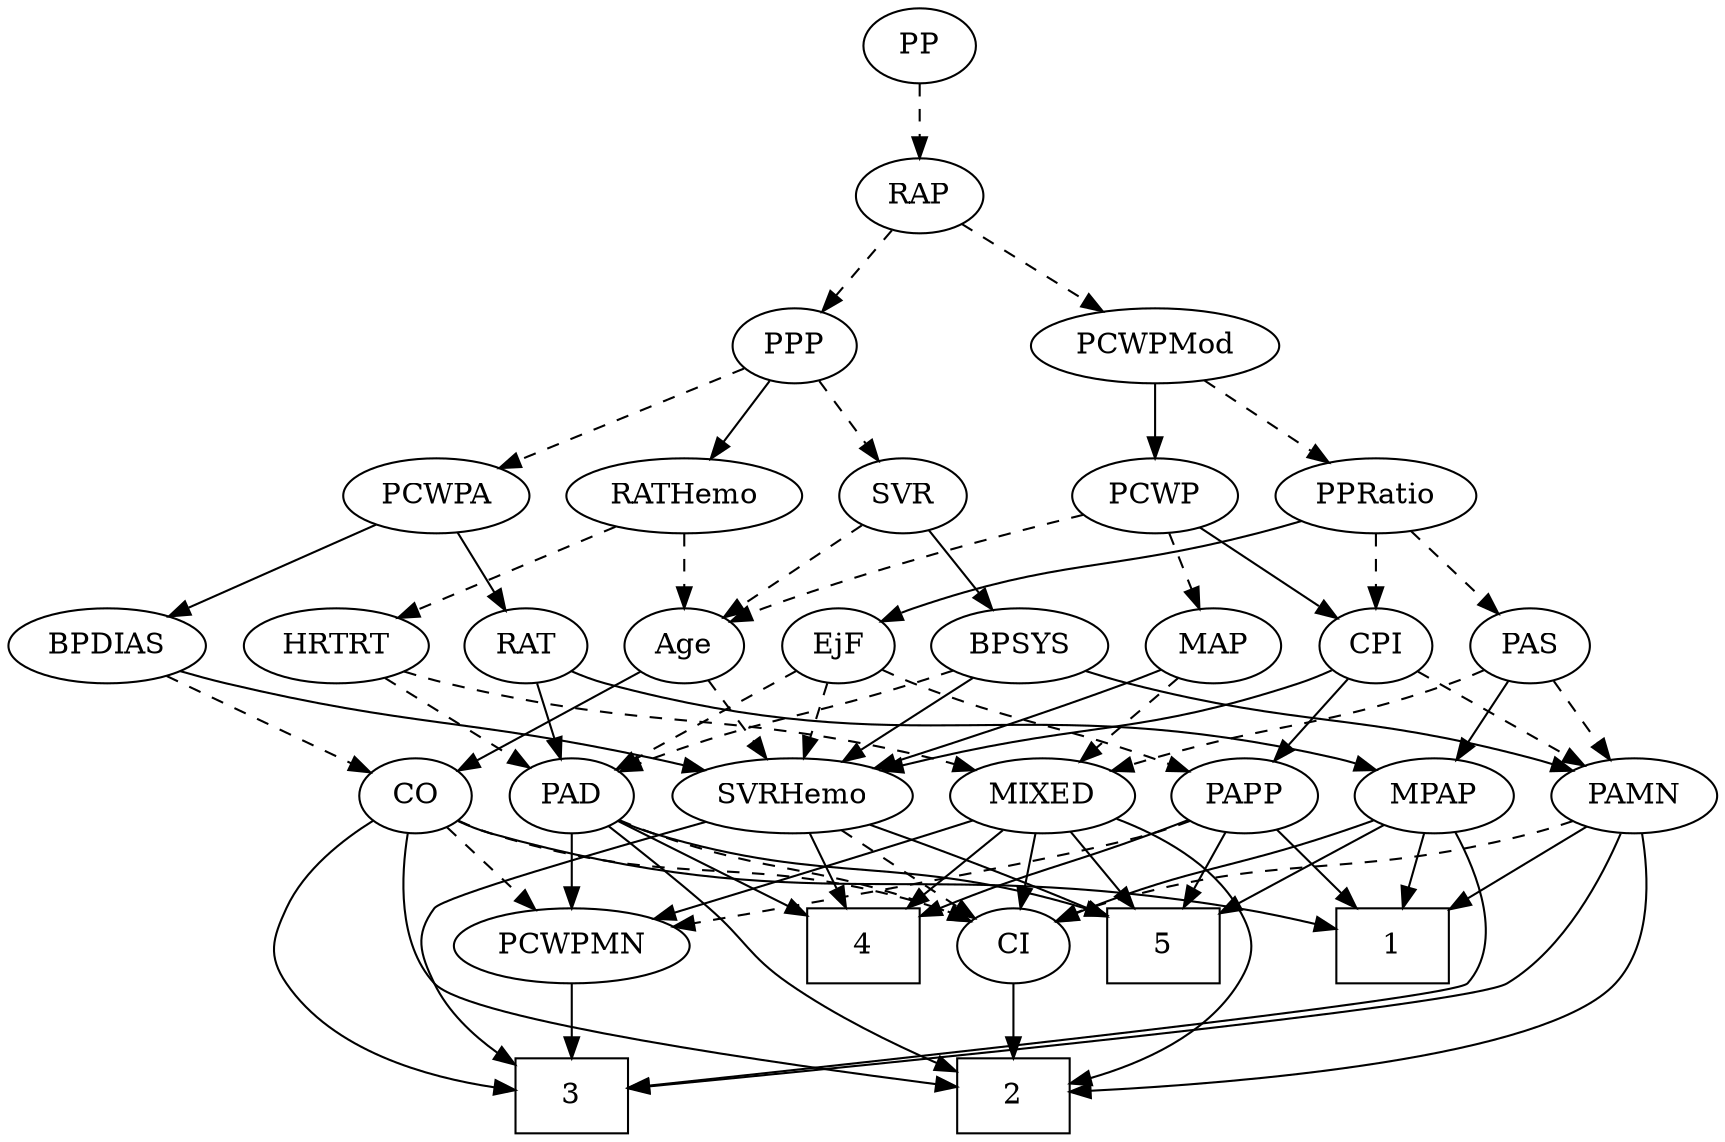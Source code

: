 strict digraph {
	graph [bb="0,0,718.4,540"];
	node [label="\N"];
	1	[height=0.5,
		pos="131.4,90",
		shape=box,
		width=0.75];
	2	[height=0.5,
		pos="313.4,18",
		shape=box,
		width=0.75];
	3	[height=0.5,
		pos="480.4,18",
		shape=box,
		width=0.75];
	4	[height=0.5,
		pos="385.4,90",
		shape=box,
		width=0.75];
	5	[height=0.5,
		pos="203.4,90",
		shape=box,
		width=0.75];
	Age	[height=0.5,
		pos="691.4,234",
		width=0.75];
	CO	[height=0.5,
		pos="596.4,162",
		width=0.75];
	Age -> CO	[pos="e,614.03,175.99 673.97,220.16 659.47,209.47 638.6,194.1 622.17,181.99",
		style=solid];
	SVRHemo	[height=0.5,
		pos="484.4,162",
		width=1.3902];
	Age -> SVRHemo	[pos="e,523.3,173.37 670.29,222.43 665.45,220.18 660.29,217.9 655.4,216 614.93,200.26 567.7,185.92 533.14,176.13",
		style=dashed];
	EjF	[height=0.5,
		pos="344.4,234",
		width=0.75];
	PAD	[height=0.5,
		pos="387.4,162",
		width=0.79437];
	EjF -> PAD	[pos="e,377.38,179.31 354.15,217.12 359.47,208.47 366.16,197.58 372.14,187.83",
		style=dashed];
	EjF -> SVRHemo	[pos="e,456.27,177.06 365.36,222.52 386.89,211.75 420.87,194.76 447.03,181.69",
		style=dashed];
	PAPP	[height=0.5,
		pos="210.4,162",
		width=0.88464];
	EjF -> PAPP	[pos="e,233.08,174.85 323.75,222.22 302.01,210.86 267.49,192.83 242.25,179.64",
		style=dashed];
	RAP	[height=0.5,
		pos="390.4,450",
		width=0.77632];
	PCWPMod	[height=0.5,
		pos="342.4,378",
		width=1.4443];
	RAP -> PCWPMod	[pos="e,353.91,395.8 379.5,433.12 373.66,424.59 366.32,413.89 359.71,404.25",
		style=dashed];
	PPP	[height=0.5,
		pos="492.4,378",
		width=0.75];
	RAP -> PPP	[pos="e,474.15,391.52 409.11,436.16 425.02,425.24 448.06,409.43 465.88,397.2",
		style=dashed];
	MIXED	[height=0.5,
		pos="300.4,162",
		width=1.1193];
	MIXED -> 2	[pos="e,297.79,36.226 290.64,144.47 281.31,126.51 269.7,97.017 277.4,72 280.41,62.215 285.9,52.616 291.71,44.334",
		style=solid];
	MIXED -> 4	[pos="e,364.6,108.13 318.84,145.81 329.9,136.71 344.19,124.94 356.69,114.64",
		style=solid];
	MIXED -> 5	[pos="e,227.01,108.04 279.83,146.15 266.9,136.83 249.96,124.61 235.32,114.04",
		style=solid];
	PCWPMN	[height=0.5,
		pos="480.4,90",
		width=1.3902];
	MIXED -> PCWPMN	[pos="e,447.74,103.7 329.72,149.6 359.18,138.14 404.9,120.36 438.25,107.39",
		style=solid];
	CI	[height=0.5,
		pos="313.4,90",
		width=0.75];
	MIXED -> CI	[pos="e,310.19,108.28 303.54,144.05 304.98,136.35 306.71,127.03 308.31,118.36",
		style=solid];
	MPAP	[height=0.5,
		pos="125.4,162",
		width=0.97491];
	MPAP -> 1	[pos="e,129.93,108.1 126.88,143.7 127.54,135.98 128.34,126.71 129.07,118.11",
		style=solid];
	MPAP -> 3	[pos="e,453.25,22.497 111.87,145.37 96.845,126.05 76.967,93.14 95.397,72 98.258,68.718 347.03,36.243 443.11,23.809",
		style=solid];
	MPAP -> 5	[pos="e,184.31,108.13 142.32,145.81 152.37,136.79 165.33,125.16 176.73,114.93",
		style=solid];
	MPAP -> CI	[pos="e,290.16,99.423 152.83,150.32 158.31,148.21 164.03,146.02 169.4,144 207.41,129.66 251.24,113.6 280.47,102.95",
		style=solid];
	BPSYS	[height=0.5,
		pos="427.4,234",
		width=1.0471];
	BPSYS -> PAD	[pos="e,396.81,179.47 417.92,216.41 413.14,208.04 407.23,197.71 401.89,188.37",
		style=dashed];
	PAMN	[height=0.5,
		pos="36.397,162",
		width=1.011];
	BPSYS -> PAMN	[pos="e,63.189,174.33 399.38,221.69 393.21,219.53 386.64,217.49 380.4,216 250.18,185.04 211.39,211.88 81.397,180 78.583,179.31 75.706,\
178.49 72.834,177.6",
		style=solid];
	BPSYS -> SVRHemo	[pos="e,470.85,179.63 440.62,216.76 447.71,208.06 456.59,197.15 464.5,187.43",
		style=solid];
	PAD -> 2	[pos="e,340.6,23.448 409.72,150.5 414.83,148.24 420.26,145.95 425.4,144 475.06,125.12 507.99,150.86 539.4,108 548.85,95.095 549.34,84.539 \
539.4,72 527.65,57.184 411.7,35.613 350.62,25.149",
		style=solid];
	PAD -> 4	[pos="e,385.89,108.1 386.9,143.7 386.68,135.98 386.42,126.71 386.17,118.11",
		style=solid];
	PAD -> 5	[pos="e,230.53,100.19 365.01,150.66 359.91,148.4 354.49,146.06 349.4,144 312.56,129.1 269.77,113.79 240.07,103.49",
		style=solid];
	PAD -> PCWPMN	[pos="e,459.6,106.65 405.33,147.5 418.42,137.65 436.45,124.08 451.56,112.71",
		style=solid];
	PAD -> CI	[pos="e,328.46,105.25 372.06,146.5 361.58,136.58 347.5,123.26 335.77,112.16",
		style=dashed];
	CO -> 1	[pos="e,158.54,105.01 573.47,152.46 564.24,149.33 553.43,146.06 543.4,144 382.18,110.83 331.25,150.88 168.41,107.69",
		style=solid];
	CO -> 2	[pos="e,340.61,21.791 593.66,143.77 589.51,123.45 579.59,90.163 557.4,72 526.15,46.425 411.14,30.003 350.85,22.958",
		style=solid];
	CO -> 3	[pos="e,507.85,24.277 599.73,143.96 602.51,124.74 603.98,93.387 589.4,72 572.94,47.856 542.26,34.311 517.64,26.97",
		style=solid];
	CO -> PCWPMN	[pos="e,505.14,105.93 576.98,149.28 559.79,138.91 534.32,123.54 513.85,111.19",
		style=dashed];
	CO -> CI	[pos="e,333.97,101.82 573.1,152.82 563.92,149.79 553.24,146.48 543.4,144 458.36,122.56 432.85,134.95 349.4,108 347.47,107.38 345.52,106.68 \
343.57,105.92",
		style=dashed];
	PAS	[height=0.5,
		pos="30.397,234",
		width=0.75];
	PAS -> MIXED	[pos="e,270.55,174.11 50.977,222.21 55.93,219.91 61.274,217.68 66.397,216 146,189.91 170.51,201.78 251.4,180 254.53,179.16 257.75,178.21 \
260.97,177.22",
		style=dashed];
	PAS -> MPAP	[pos="e,106.12,177.2 47.821,220.16 61.871,209.81 81.883,195.06 98.063,183.14",
		style=solid];
	PAS -> PAMN	[pos="e,34.931,180.1 31.88,215.7 32.541,207.98 33.336,198.71 34.073,190.11",
		style=dashed];
	PAMN -> 1	[pos="e,108.05,108.2 56.081,146.5 68.711,137.19 85.392,124.9 99.844,114.25",
		style=solid];
	PAMN -> 2	[pos="e,286.11,19.742 27.499,144.51 18.288,124.93 7.4292,92.362 24.397,72 56.001,34.073 205.03,23.2 275.85,20.152",
		style=solid];
	PAMN -> 3	[pos="e,453.33,22.541 40.485,144.09 46.426,123.44 59.555,89.164 84.397,72 86.246,70.722 345.12,36.715 443.26,23.859",
		style=solid];
	PAMN -> CI	[pos="e,288.06,96.833 63.797,149.97 69.561,147.84 75.639,145.73 81.397,144 150.36,123.22 169.19,124.06 239.4,108 252.05,105.11 265.91,\
101.92 278.18,99.104",
		style=dashed];
	RATHemo	[height=0.5,
		pos="546.4,306",
		width=1.3721];
	RATHemo -> Age	[pos="e,669.88,245.39 575.04,291.17 599.78,279.23 635.43,262.02 660.73,249.8",
		style=dashed];
	HRTRT	[height=0.5,
		pos="259.4,234",
		width=1.1013];
	RATHemo -> HRTRT	[pos="e,288.99,246 510.02,293.81 502.88,291.76 495.43,289.73 488.4,288 409.18,268.51 387.12,273.42 308.4,252 305.23,251.14 301.96,250.17 \
298.7,249.16",
		style=dashed];
	CPI	[height=0.5,
		pos="102.4,234",
		width=0.75];
	CPI -> PAMN	[pos="e,51.291,178.8 88.4,218.15 79.631,208.85 68.146,196.67 58.2,186.12",
		style=dashed];
	CPI -> SVRHemo	[pos="e,448.11,174.42 122.9,221.96 127.86,219.67 133.22,217.51 138.4,216 261.84,180.1 299.47,205.88 425.4,180 429.57,179.14 433.87,178.14 \
438.17,177.06",
		style=solid];
	CPI -> PAPP	[pos="e,190.34,176 121.21,220.81 137.9,209.99 162.55,194.01 181.7,181.6",
		style=solid];
	RAT	[height=0.5,
		pos="174.4,234",
		width=0.75827];
	RAT -> MPAP	[pos="e,136.92,179.47 163.52,217.46 157.42,208.74 149.65,197.65 142.73,187.76",
		style=solid];
	RAT -> PAD	[pos="e,365.14,173.7 195.44,222.26 200.28,220.01 205.46,217.79 210.4,216 270.4,194.28 289.17,201.1 349.4,180 351.5,179.26 353.65,178.45 \
355.81,177.61",
		style=solid];
	SVR	[height=0.5,
		pos="641.4,306",
		width=0.77632];
	SVR -> Age	[pos="e,680.33,250.49 652.49,289.46 658.9,280.49 667.1,269.02 674.31,258.92",
		style=dashed];
	SVR -> BPSYS	[pos="e,455.97,245.99 619.73,294.33 614.76,292.08 609.44,289.84 604.4,288 547.67,267.33 530.88,270.48 473.4,252 470.83,251.17 468.19,250.29 \
465.53,249.38",
		style=solid];
	PPRatio	[height=0.5,
		pos="200.4,306",
		width=1.1013];
	PCWPMod -> PPRatio	[pos="e,226.23,319.73 313.66,362.83 291.05,351.69 259.46,336.11 235.38,324.24",
		style=dashed];
	PCWP	[height=0.5,
		pos="342.4,306",
		width=0.97491];
	PCWPMod -> PCWP	[pos="e,342.4,324.1 342.4,359.7 342.4,351.98 342.4,342.71 342.4,334.11",
		style=solid];
	PCWPA	[height=0.5,
		pos="437.4,306",
		width=1.1555];
	PCWPA -> RAT	[pos="e,195.37,245.93 406.29,293.97 399.76,291.84 392.89,289.74 386.4,288 309.27,267.34 286.15,277.23 210.4,252 208.53,251.38 206.63,250.68 \
204.73,249.94",
		style=solid];
	BPDIAS	[height=0.5,
		pos="604.4,234",
		width=1.1735];
	PCWPA -> BPDIAS	[pos="e,575.22,247.23 466.11,292.97 493.62,281.43 535.35,263.94 565.78,251.19",
		style=solid];
	PCWPMN -> 3	[pos="e,480.4,36.104 480.4,71.697 480.4,63.983 480.4,54.712 480.4,46.112",
		style=solid];
	SVRHemo -> 3	[pos="e,507.54,26.423 520.42,149.21 539.51,140.92 561.25,127.72 572.4,108 580.27,94.07 580.4,85.853 572.4,72 560.51,51.428 537.26,38.135 \
517.12,30.007",
		style=solid];
	SVRHemo -> 4	[pos="e,409.74,108.21 462.43,145.46 449.38,136.24 432.59,124.37 418.02,114.06",
		style=solid];
	SVRHemo -> 5	[pos="e,230.79,97.373 447.02,149.95 439.86,147.91 432.41,145.85 425.4,144 390.75,134.88 294.27,112.19 240.6,99.663",
		style=solid];
	SVRHemo -> CI	[pos="e,334.61,101.31 450.86,148.55 423.38,138.18 383.61,122.77 349.4,108 347.59,107.22 345.74,106.4 343.87,105.56",
		style=dashed];
	BPDIAS -> CO	[pos="e,598.35,180.1 602.42,215.7 601.54,207.98 600.48,198.71 599.5,190.11",
		style=dashed];
	BPDIAS -> SVRHemo	[pos="e,509.59,177.7 580.4,219 562.61,208.62 538.11,194.33 518.31,182.79",
		style=solid];
	MAP	[height=0.5,
		pos="513.4,234",
		width=0.84854];
	MAP -> MIXED	[pos="e,330.89,173.86 490.09,222.25 484.97,220.05 479.54,217.85 474.4,216 420,196.41 404.5,197.48 349.4,180 346.49,179.08 343.49,178.1 \
340.47,177.1",
		style=dashed];
	MAP -> SVRHemo	[pos="e,491.42,179.96 506.52,216.41 503.18,208.34 499.08,198.43 495.32,189.35",
		style=solid];
	PP	[height=0.5,
		pos="390.4,522",
		width=0.75];
	PP -> RAP	[pos="e,390.4,468.1 390.4,503.7 390.4,495.98 390.4,486.71 390.4,478.11",
		style=dashed];
	PPP -> RATHemo	[pos="e,533.69,323.47 504.38,361.46 511.18,352.65 519.84,341.43 527.53,331.46",
		style=solid];
	PPP -> SVR	[pos="e,619.12,317.47 513.74,366.97 538.9,355.15 580.94,335.4 609.85,321.82",
		style=dashed];
	PPP -> PCWPA	[pos="e,450.46,323.63 480.46,361.81 473.55,353.02 464.68,341.73 456.79,331.69",
		style=dashed];
	PPRatio -> EjF	[pos="e,323.2,245.31 226.47,292.32 251.16,280.32 288.21,262.31 314.18,249.69",
		style=solid];
	PPRatio -> PAS	[pos="e,51.613,245.3 170.9,293.96 143.6,283.6 101.98,267.42 66.397,252 64.589,251.22 62.738,250.4 60.875,249.56",
		style=dashed];
	PPRatio -> CPI	[pos="e,120.37,247.84 180.09,290.5 165.24,279.89 144.95,265.4 128.83,253.88",
		style=dashed];
	PCWP -> Age	[pos="e,670.89,246.01 368.59,293.72 374.37,291.56 380.53,289.5 386.4,288 503.24,258.06 539.71,286.16 655.4,252 657.34,251.43 659.3,250.76 \
661.26,250.04",
		style=dashed];
	PCWP -> CPI	[pos="e,123.44,245.74 310.03,298.55 269.32,290 197.57,273.44 138.4,252 136.54,251.33 134.66,250.6 132.77,249.82",
		style=solid];
	PCWP -> MAP	[pos="e,489.52,245.54 369.54,294.37 396.29,283.83 438.29,267.11 474.4,252 476.24,251.23 478.12,250.43 480.02,249.62",
		style=dashed];
	CI -> 2	[pos="e,313.4,36.104 313.4,71.697 313.4,63.983 313.4,54.712 313.4,46.112",
		style=solid];
	PAPP -> 1	[pos="e,150.81,108.2 194.03,146.5 183.72,137.36 170.17,125.36 158.31,114.85",
		style=solid];
	PAPP -> 4	[pos="e,358.39,104.07 235.05,150.59 240.42,148.37 246.09,146.08 251.4,144 291.91,128.17 304.98,126.13 349.13,107.94",
		style=solid];
	PAPP -> 5	[pos="e,205.11,108.1 208.67,143.7 207.9,135.98 206.97,126.71 206.11,118.11",
		style=solid];
	PAPP -> PCWPMN	[pos="e,443.37,102.11 234.84,150 240.23,147.82 245.95,145.69 251.4,144 325.16,121.11 346.46,126.7 421.4,108 425.41,107 429.56,105.91 433.72,\
104.78",
		style=dashed];
	HRTRT -> MIXED	[pos="e,290.47,179.96 269.11,216.41 273.94,208.16 279.89,198.01 285.3,188.78",
		style=dashed];
	HRTRT -> PAD	[pos="e,366.5,174.43 283.77,219.67 304.81,208.16 335.27,191.51 357.72,179.23",
		style=dashed];
}

